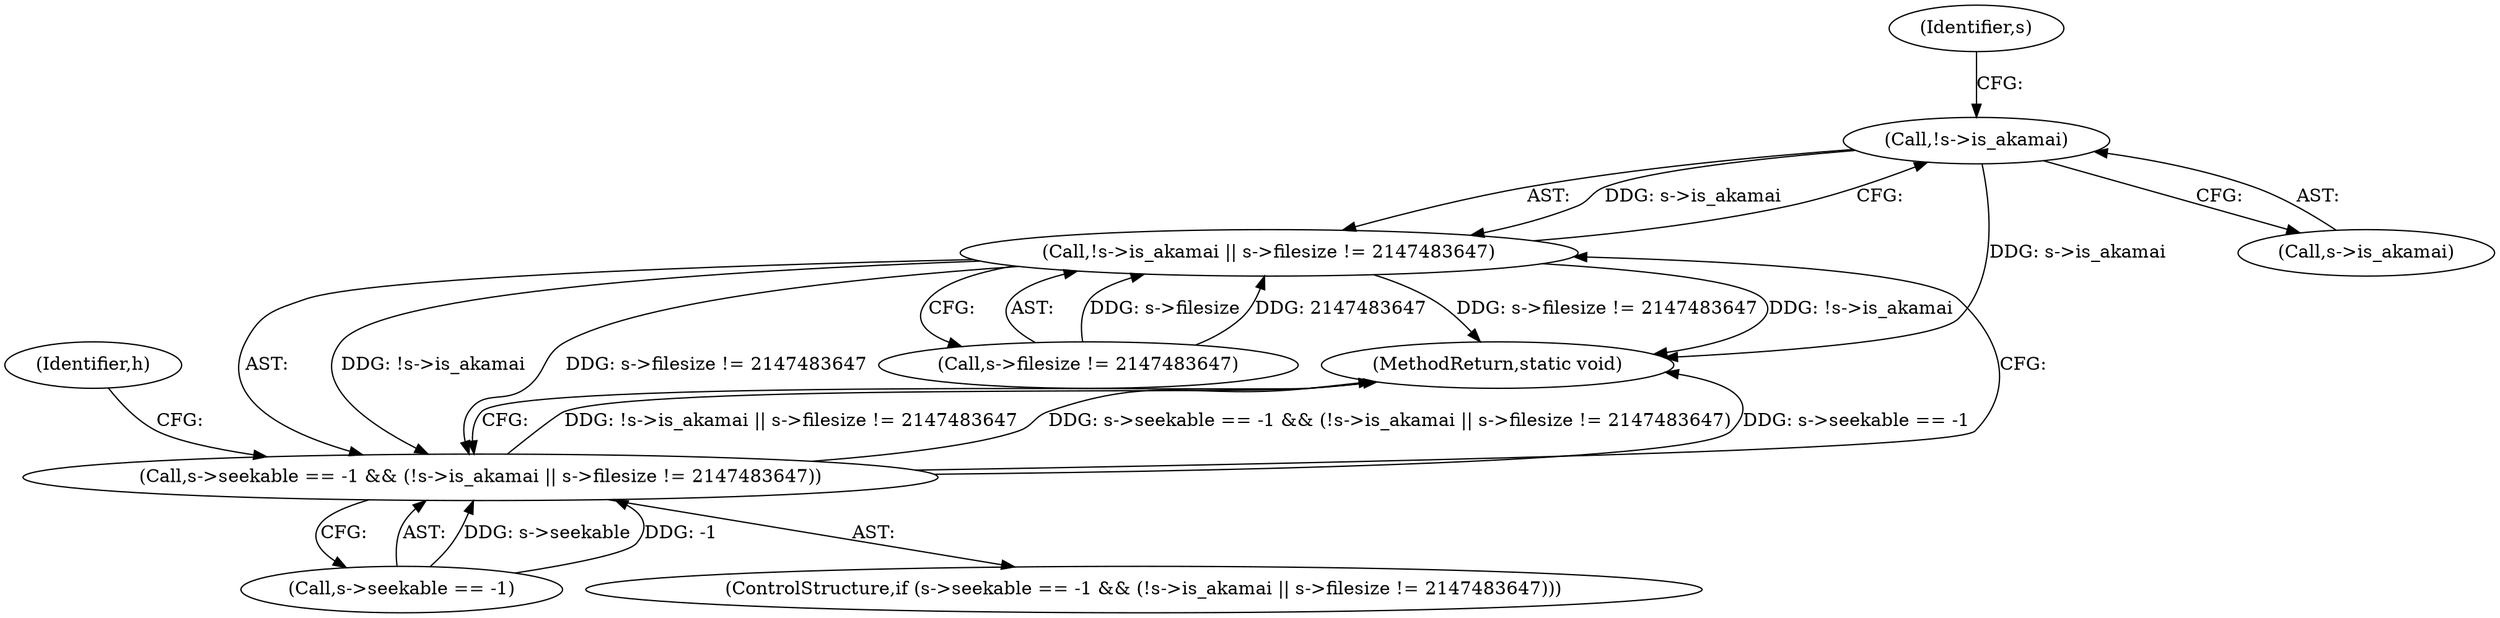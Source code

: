 digraph "0_FFmpeg_2a05c8f813de6f2278827734bf8102291e7484aa_6@pointer" {
"1000160" [label="(Call,!s->is_akamai)"];
"1000159" [label="(Call,!s->is_akamai || s->filesize != 2147483647)"];
"1000152" [label="(Call,s->seekable == -1 && (!s->is_akamai || s->filesize != 2147483647))"];
"1000152" [label="(Call,s->seekable == -1 && (!s->is_akamai || s->filesize != 2147483647))"];
"1000159" [label="(Call,!s->is_akamai || s->filesize != 2147483647)"];
"1000164" [label="(Call,s->filesize != 2147483647)"];
"1000174" [label="(MethodReturn,static void)"];
"1000161" [label="(Call,s->is_akamai)"];
"1000166" [label="(Identifier,s)"];
"1000153" [label="(Call,s->seekable == -1)"];
"1000171" [label="(Identifier,h)"];
"1000151" [label="(ControlStructure,if (s->seekable == -1 && (!s->is_akamai || s->filesize != 2147483647)))"];
"1000160" [label="(Call,!s->is_akamai)"];
"1000160" -> "1000159"  [label="AST: "];
"1000160" -> "1000161"  [label="CFG: "];
"1000161" -> "1000160"  [label="AST: "];
"1000166" -> "1000160"  [label="CFG: "];
"1000159" -> "1000160"  [label="CFG: "];
"1000160" -> "1000174"  [label="DDG: s->is_akamai"];
"1000160" -> "1000159"  [label="DDG: s->is_akamai"];
"1000159" -> "1000152"  [label="AST: "];
"1000159" -> "1000164"  [label="CFG: "];
"1000164" -> "1000159"  [label="AST: "];
"1000152" -> "1000159"  [label="CFG: "];
"1000159" -> "1000174"  [label="DDG: s->filesize != 2147483647"];
"1000159" -> "1000174"  [label="DDG: !s->is_akamai"];
"1000159" -> "1000152"  [label="DDG: !s->is_akamai"];
"1000159" -> "1000152"  [label="DDG: s->filesize != 2147483647"];
"1000164" -> "1000159"  [label="DDG: s->filesize"];
"1000164" -> "1000159"  [label="DDG: 2147483647"];
"1000152" -> "1000151"  [label="AST: "];
"1000152" -> "1000153"  [label="CFG: "];
"1000153" -> "1000152"  [label="AST: "];
"1000171" -> "1000152"  [label="CFG: "];
"1000174" -> "1000152"  [label="CFG: "];
"1000152" -> "1000174"  [label="DDG: !s->is_akamai || s->filesize != 2147483647"];
"1000152" -> "1000174"  [label="DDG: s->seekable == -1 && (!s->is_akamai || s->filesize != 2147483647)"];
"1000152" -> "1000174"  [label="DDG: s->seekable == -1"];
"1000153" -> "1000152"  [label="DDG: s->seekable"];
"1000153" -> "1000152"  [label="DDG: -1"];
}
